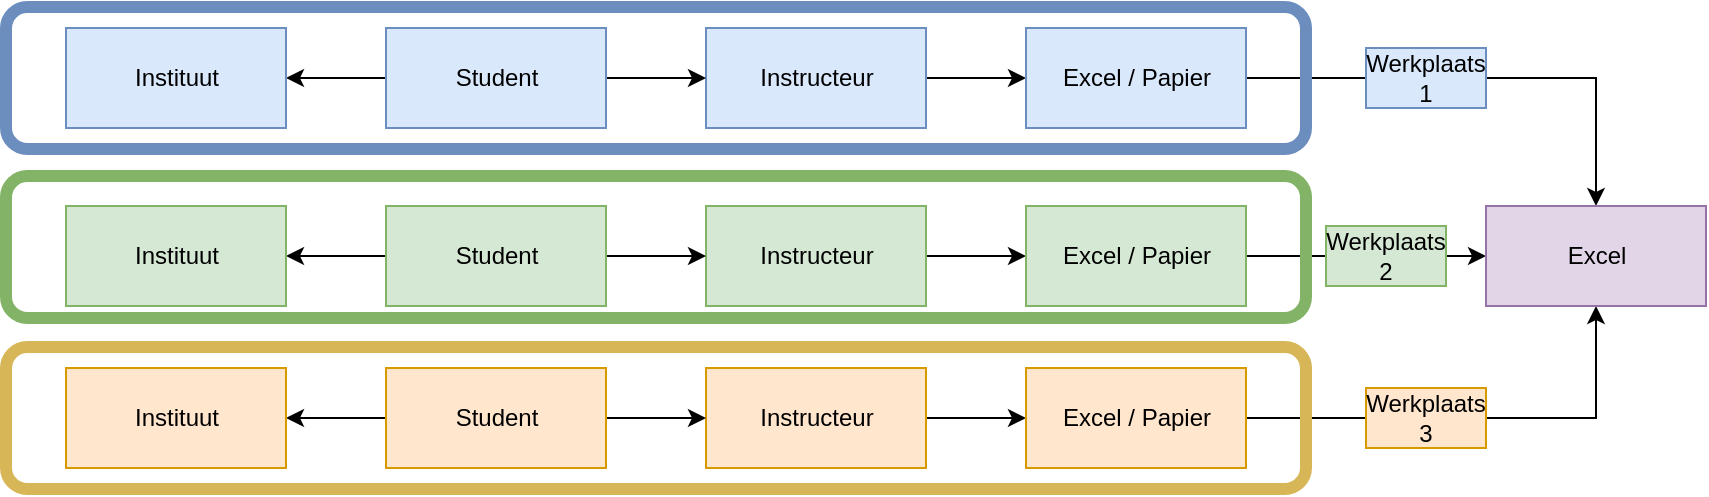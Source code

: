 <mxfile version="15.7.4" type="device"><diagram id="NHkoNLVdaWsuZBXK41Bc" name="Page-1"><mxGraphModel dx="1503" dy="574" grid="1" gridSize="10" guides="1" tooltips="1" connect="1" arrows="1" fold="1" page="1" pageScale="1" pageWidth="1169" pageHeight="827" math="0" shadow="0"><root><mxCell id="0"/><mxCell id="1" parent="0"/><mxCell id="U7qPSo02-AQNv7b0Y-LT-8" style="edgeStyle=orthogonalEdgeStyle;rounded=0;orthogonalLoop=1;jettySize=auto;html=1;entryX=0;entryY=0.5;entryDx=0;entryDy=0;" edge="1" parent="1" source="U7qPSo02-AQNv7b0Y-LT-1" target="U7qPSo02-AQNv7b0Y-LT-7"><mxGeometry relative="1" as="geometry"/></mxCell><mxCell id="U7qPSo02-AQNv7b0Y-LT-1" value="Instructeur" style="html=1;fillColor=#d5e8d4;strokeColor=#82b366;" vertex="1" parent="1"><mxGeometry x="420" y="393" width="110" height="50" as="geometry"/></mxCell><mxCell id="U7qPSo02-AQNv7b0Y-LT-5" style="edgeStyle=orthogonalEdgeStyle;rounded=0;orthogonalLoop=1;jettySize=auto;html=1;entryX=1;entryY=0.5;entryDx=0;entryDy=0;" edge="1" parent="1" source="U7qPSo02-AQNv7b0Y-LT-2" target="U7qPSo02-AQNv7b0Y-LT-3"><mxGeometry relative="1" as="geometry"/></mxCell><mxCell id="U7qPSo02-AQNv7b0Y-LT-6" style="edgeStyle=orthogonalEdgeStyle;rounded=0;orthogonalLoop=1;jettySize=auto;html=1;entryX=0;entryY=0.5;entryDx=0;entryDy=0;" edge="1" parent="1" source="U7qPSo02-AQNv7b0Y-LT-2" target="U7qPSo02-AQNv7b0Y-LT-1"><mxGeometry relative="1" as="geometry"/></mxCell><mxCell id="U7qPSo02-AQNv7b0Y-LT-2" value="Student" style="html=1;fillColor=#d5e8d4;strokeColor=#82b366;" vertex="1" parent="1"><mxGeometry x="260" y="393" width="110" height="50" as="geometry"/></mxCell><mxCell id="U7qPSo02-AQNv7b0Y-LT-3" value="Instituut" style="html=1;fillColor=#d5e8d4;strokeColor=#82b366;" vertex="1" parent="1"><mxGeometry x="100" y="393" width="110" height="50" as="geometry"/></mxCell><mxCell id="U7qPSo02-AQNv7b0Y-LT-32" style="edgeStyle=orthogonalEdgeStyle;rounded=0;orthogonalLoop=1;jettySize=auto;html=1;entryX=0;entryY=0.5;entryDx=0;entryDy=0;" edge="1" parent="1" source="U7qPSo02-AQNv7b0Y-LT-7" target="U7qPSo02-AQNv7b0Y-LT-30"><mxGeometry relative="1" as="geometry"/></mxCell><mxCell id="U7qPSo02-AQNv7b0Y-LT-7" value="Excel / Papier" style="html=1;fillColor=#d5e8d4;strokeColor=#82b366;" vertex="1" parent="1"><mxGeometry x="580" y="393" width="110" height="50" as="geometry"/></mxCell><mxCell id="U7qPSo02-AQNv7b0Y-LT-22" style="edgeStyle=orthogonalEdgeStyle;rounded=0;orthogonalLoop=1;jettySize=auto;html=1;entryX=0;entryY=0.5;entryDx=0;entryDy=0;" edge="1" parent="1" source="U7qPSo02-AQNv7b0Y-LT-9" target="U7qPSo02-AQNv7b0Y-LT-21"><mxGeometry relative="1" as="geometry"/></mxCell><mxCell id="U7qPSo02-AQNv7b0Y-LT-9" value="Instructeur" style="html=1;fillColor=#dae8fc;strokeColor=#6c8ebf;" vertex="1" parent="1"><mxGeometry x="420" y="304" width="110" height="50" as="geometry"/></mxCell><mxCell id="U7qPSo02-AQNv7b0Y-LT-10" style="edgeStyle=orthogonalEdgeStyle;rounded=0;orthogonalLoop=1;jettySize=auto;html=1;entryX=1;entryY=0.5;entryDx=0;entryDy=0;" edge="1" source="U7qPSo02-AQNv7b0Y-LT-12" target="U7qPSo02-AQNv7b0Y-LT-13" parent="1"><mxGeometry relative="1" as="geometry"/></mxCell><mxCell id="U7qPSo02-AQNv7b0Y-LT-11" style="edgeStyle=orthogonalEdgeStyle;rounded=0;orthogonalLoop=1;jettySize=auto;html=1;entryX=0;entryY=0.5;entryDx=0;entryDy=0;" edge="1" source="U7qPSo02-AQNv7b0Y-LT-12" target="U7qPSo02-AQNv7b0Y-LT-9" parent="1"><mxGeometry relative="1" as="geometry"/></mxCell><mxCell id="U7qPSo02-AQNv7b0Y-LT-12" value="Student" style="html=1;fillColor=#dae8fc;strokeColor=#6c8ebf;" vertex="1" parent="1"><mxGeometry x="260" y="304" width="110" height="50" as="geometry"/></mxCell><mxCell id="U7qPSo02-AQNv7b0Y-LT-13" value="Instituut" style="html=1;fillColor=#dae8fc;strokeColor=#6c8ebf;" vertex="1" parent="1"><mxGeometry x="100" y="304" width="110" height="50" as="geometry"/></mxCell><mxCell id="U7qPSo02-AQNv7b0Y-LT-31" style="edgeStyle=orthogonalEdgeStyle;rounded=0;orthogonalLoop=1;jettySize=auto;html=1;" edge="1" parent="1" source="U7qPSo02-AQNv7b0Y-LT-21" target="U7qPSo02-AQNv7b0Y-LT-30"><mxGeometry relative="1" as="geometry"/></mxCell><mxCell id="U7qPSo02-AQNv7b0Y-LT-21" value="Excel / Papier" style="html=1;fillColor=#dae8fc;strokeColor=#6c8ebf;" vertex="1" parent="1"><mxGeometry x="580" y="304" width="110" height="50" as="geometry"/></mxCell><mxCell id="U7qPSo02-AQNv7b0Y-LT-23" style="edgeStyle=orthogonalEdgeStyle;rounded=0;orthogonalLoop=1;jettySize=auto;html=1;entryX=0;entryY=0.5;entryDx=0;entryDy=0;" edge="1" source="U7qPSo02-AQNv7b0Y-LT-24" target="U7qPSo02-AQNv7b0Y-LT-29" parent="1"><mxGeometry relative="1" as="geometry"/></mxCell><mxCell id="U7qPSo02-AQNv7b0Y-LT-24" value="Instructeur" style="html=1;fillColor=#ffe6cc;strokeColor=#d79b00;" vertex="1" parent="1"><mxGeometry x="420" y="474" width="110" height="50" as="geometry"/></mxCell><mxCell id="U7qPSo02-AQNv7b0Y-LT-25" style="edgeStyle=orthogonalEdgeStyle;rounded=0;orthogonalLoop=1;jettySize=auto;html=1;entryX=1;entryY=0.5;entryDx=0;entryDy=0;" edge="1" source="U7qPSo02-AQNv7b0Y-LT-27" target="U7qPSo02-AQNv7b0Y-LT-28" parent="1"><mxGeometry relative="1" as="geometry"/></mxCell><mxCell id="U7qPSo02-AQNv7b0Y-LT-26" style="edgeStyle=orthogonalEdgeStyle;rounded=0;orthogonalLoop=1;jettySize=auto;html=1;entryX=0;entryY=0.5;entryDx=0;entryDy=0;" edge="1" source="U7qPSo02-AQNv7b0Y-LT-27" target="U7qPSo02-AQNv7b0Y-LT-24" parent="1"><mxGeometry relative="1" as="geometry"/></mxCell><mxCell id="U7qPSo02-AQNv7b0Y-LT-27" value="Student" style="html=1;fillColor=#ffe6cc;strokeColor=#d79b00;" vertex="1" parent="1"><mxGeometry x="260" y="474" width="110" height="50" as="geometry"/></mxCell><mxCell id="U7qPSo02-AQNv7b0Y-LT-28" value="Instituut" style="html=1;fillColor=#ffe6cc;strokeColor=#d79b00;" vertex="1" parent="1"><mxGeometry x="100" y="474" width="110" height="50" as="geometry"/></mxCell><mxCell id="U7qPSo02-AQNv7b0Y-LT-33" style="edgeStyle=orthogonalEdgeStyle;rounded=0;orthogonalLoop=1;jettySize=auto;html=1;entryX=0.5;entryY=1;entryDx=0;entryDy=0;" edge="1" parent="1" source="U7qPSo02-AQNv7b0Y-LT-29" target="U7qPSo02-AQNv7b0Y-LT-30"><mxGeometry relative="1" as="geometry"/></mxCell><mxCell id="U7qPSo02-AQNv7b0Y-LT-29" value="Excel / Papier" style="html=1;fillColor=#ffe6cc;strokeColor=#d79b00;" vertex="1" parent="1"><mxGeometry x="580" y="474" width="110" height="50" as="geometry"/></mxCell><mxCell id="U7qPSo02-AQNv7b0Y-LT-30" value="Excel" style="html=1;fillColor=#e1d5e7;strokeColor=#9673a6;" vertex="1" parent="1"><mxGeometry x="810" y="393" width="110" height="50" as="geometry"/></mxCell><mxCell id="U7qPSo02-AQNv7b0Y-LT-34" value="" style="rounded=1;whiteSpace=wrap;html=1;fillColor=none;strokeWidth=6;strokeColor=#6c8ebf;" vertex="1" parent="1"><mxGeometry x="70" y="293.5" width="650" height="71" as="geometry"/></mxCell><mxCell id="U7qPSo02-AQNv7b0Y-LT-35" value="" style="rounded=1;whiteSpace=wrap;html=1;fillColor=none;strokeWidth=6;strokeColor=#82b366;" vertex="1" parent="1"><mxGeometry x="70" y="378" width="650" height="71" as="geometry"/></mxCell><mxCell id="U7qPSo02-AQNv7b0Y-LT-36" value="" style="rounded=1;whiteSpace=wrap;html=1;fillColor=none;strokeWidth=6;strokeColor=#d6b656;" vertex="1" parent="1"><mxGeometry x="70" y="463.5" width="650" height="71" as="geometry"/></mxCell><mxCell id="U7qPSo02-AQNv7b0Y-LT-37" value="Werkplaats 1" style="text;html=1;strokeColor=#6c8ebf;fillColor=#dae8fc;align=center;verticalAlign=middle;whiteSpace=wrap;rounded=0;" vertex="1" parent="1"><mxGeometry x="750" y="314" width="60" height="30" as="geometry"/></mxCell><mxCell id="U7qPSo02-AQNv7b0Y-LT-40" value="Werkplaats 2" style="text;html=1;strokeColor=#82b366;fillColor=#d5e8d4;align=center;verticalAlign=middle;whiteSpace=wrap;rounded=0;" vertex="1" parent="1"><mxGeometry x="730" y="403" width="60" height="30" as="geometry"/></mxCell><mxCell id="U7qPSo02-AQNv7b0Y-LT-41" value="Werkplaats 3" style="text;html=1;strokeColor=#d79b00;fillColor=#ffe6cc;align=center;verticalAlign=middle;whiteSpace=wrap;rounded=0;" vertex="1" parent="1"><mxGeometry x="750" y="484" width="60" height="30" as="geometry"/></mxCell></root></mxGraphModel></diagram></mxfile>